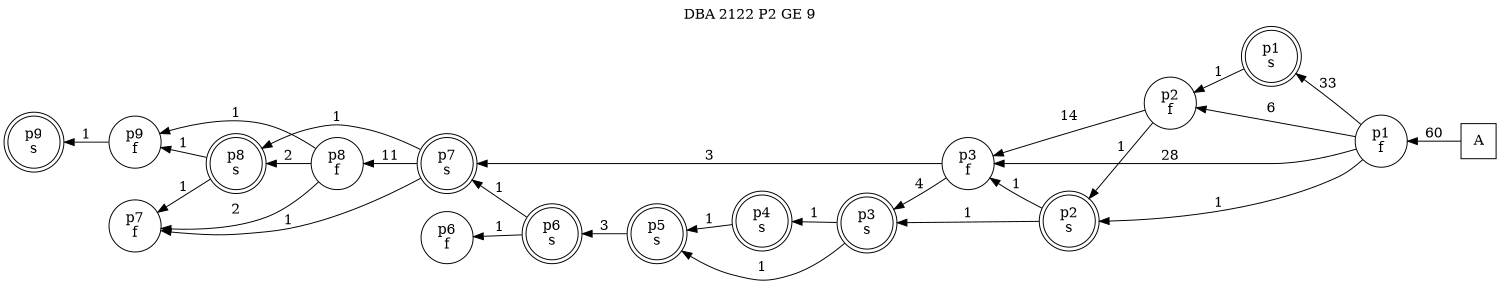 digraph DBA_2122_P2_GE_9_GOOD {
labelloc="tl"
label= " DBA 2122 P2 GE 9 "
rankdir="RL";
graph [ size=" 10 , 10 !"]

"A" [shape="square" label="A"]
"p1_f" [shape="circle" label="p1
f"]
"p1_s" [shape="doublecircle" label="p1
s"]
"p2_f" [shape="circle" label="p2
f"]
"p3_f" [shape="circle" label="p3
f"]
"p2_s" [shape="doublecircle" label="p2
s"]
"p3_s" [shape="doublecircle" label="p3
s"]
"p5_s" [shape="doublecircle" label="p5
s"]
"p6_s" [shape="doublecircle" label="p6
s"]
"p6_f" [shape="circle" label="p6
f"]
"p7_s" [shape="doublecircle" label="p7
s"]
"p8_f" [shape="circle" label="p8
f"]
"p8_s" [shape="doublecircle" label="p8
s"]
"p7_f" [shape="circle" label="p7
f"]
"p9_f" [shape="circle" label="p9
f"]
"p4_s" [shape="doublecircle" label="p4
s"]
"p9_s" [shape="doublecircle" label="p9
s"]
"A" -> "p1_f" [ label=60]
"p1_f" -> "p1_s" [ label=33]
"p1_f" -> "p2_f" [ label=6]
"p1_f" -> "p3_f" [ label=28]
"p1_f" -> "p2_s" [ label=1]
"p1_s" -> "p2_f" [ label=1]
"p2_f" -> "p3_f" [ label=14]
"p2_f" -> "p2_s" [ label=1]
"p3_f" -> "p3_s" [ label=4]
"p3_f" -> "p7_s" [ label=3]
"p2_s" -> "p3_f" [ label=1]
"p2_s" -> "p3_s" [ label=1]
"p3_s" -> "p5_s" [ label=1]
"p3_s" -> "p4_s" [ label=1]
"p5_s" -> "p6_s" [ label=3]
"p6_s" -> "p6_f" [ label=1]
"p6_s" -> "p7_s" [ label=1]
"p7_s" -> "p8_f" [ label=11]
"p7_s" -> "p8_s" [ label=1]
"p7_s" -> "p7_f" [ label=1]
"p8_f" -> "p8_s" [ label=2]
"p8_f" -> "p7_f" [ label=2]
"p8_f" -> "p9_f" [ label=1]
"p8_s" -> "p7_f" [ label=1]
"p8_s" -> "p9_f" [ label=1]
"p9_f" -> "p9_s" [ label=1]
"p4_s" -> "p5_s" [ label=1]
}
